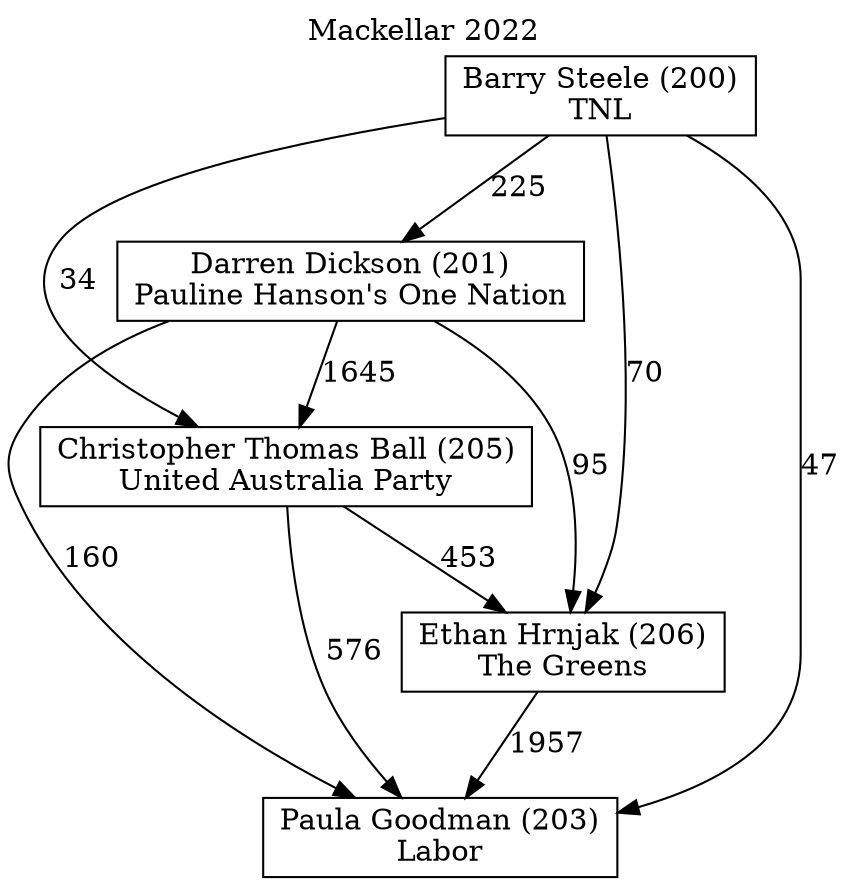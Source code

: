 // House preference flow
digraph "Paula Goodman (203)_Mackellar_2022" {
	graph [label="Mackellar 2022" labelloc=t mclimit=10]
	node [shape=box]
	"Darren Dickson (201)" [label="Darren Dickson (201)
Pauline Hanson's One Nation"]
	"Ethan Hrnjak (206)" [label="Ethan Hrnjak (206)
The Greens"]
	"Barry Steele (200)" [label="Barry Steele (200)
TNL"]
	"Paula Goodman (203)" [label="Paula Goodman (203)
Labor"]
	"Christopher Thomas Ball (205)" [label="Christopher Thomas Ball (205)
United Australia Party"]
	"Darren Dickson (201)" -> "Christopher Thomas Ball (205)" [label=1645]
	"Ethan Hrnjak (206)" -> "Paula Goodman (203)" [label=1957]
	"Barry Steele (200)" -> "Ethan Hrnjak (206)" [label=70]
	"Barry Steele (200)" -> "Paula Goodman (203)" [label=47]
	"Darren Dickson (201)" -> "Ethan Hrnjak (206)" [label=95]
	"Christopher Thomas Ball (205)" -> "Ethan Hrnjak (206)" [label=453]
	"Christopher Thomas Ball (205)" -> "Paula Goodman (203)" [label=576]
	"Darren Dickson (201)" -> "Paula Goodman (203)" [label=160]
	"Barry Steele (200)" -> "Christopher Thomas Ball (205)" [label=34]
	"Barry Steele (200)" -> "Darren Dickson (201)" [label=225]
}
